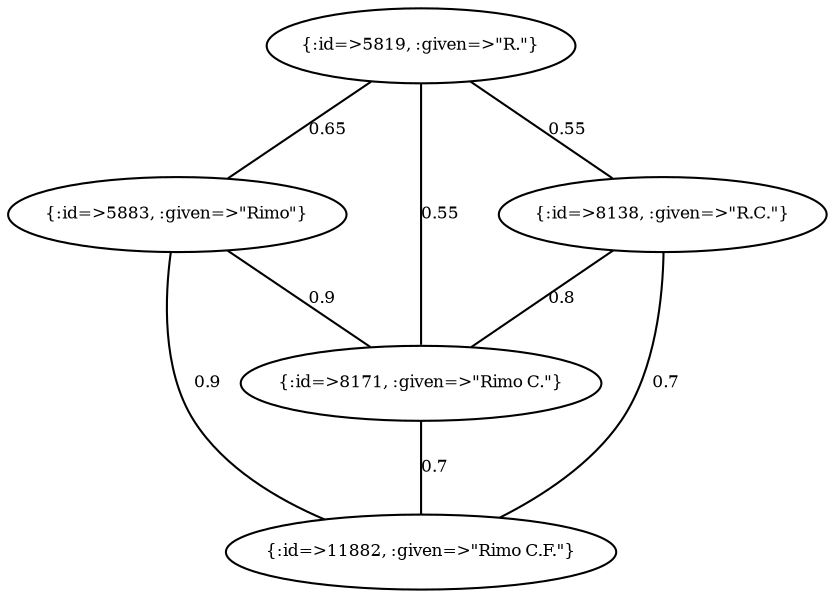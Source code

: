 graph Collector__WeightedGraph {
    "{:id=>5819, :given=>\"R.\"}" [
        fontsize = 8,
        label = "{:id=>5819, :given=>\"R.\"}"
    ]

    "{:id=>5883, :given=>\"Rimo\"}" [
        fontsize = 8,
        label = "{:id=>5883, :given=>\"Rimo\"}"
    ]

    "{:id=>8138, :given=>\"R.C.\"}" [
        fontsize = 8,
        label = "{:id=>8138, :given=>\"R.C.\"}"
    ]

    "{:id=>8171, :given=>\"Rimo C.\"}" [
        fontsize = 8,
        label = "{:id=>8171, :given=>\"Rimo C.\"}"
    ]

    "{:id=>11882, :given=>\"Rimo C.F.\"}" [
        fontsize = 8,
        label = "{:id=>11882, :given=>\"Rimo C.F.\"}"
    ]

    "{:id=>5819, :given=>\"R.\"}" -- "{:id=>5883, :given=>\"Rimo\"}" [
        fontsize = 8,
        label = 0.65
    ]

    "{:id=>5819, :given=>\"R.\"}" -- "{:id=>8138, :given=>\"R.C.\"}" [
        fontsize = 8,
        label = 0.55
    ]

    "{:id=>5819, :given=>\"R.\"}" -- "{:id=>8171, :given=>\"Rimo C.\"}" [
        fontsize = 8,
        label = 0.55
    ]

    "{:id=>5883, :given=>\"Rimo\"}" -- "{:id=>8171, :given=>\"Rimo C.\"}" [
        fontsize = 8,
        label = 0.9
    ]

    "{:id=>5883, :given=>\"Rimo\"}" -- "{:id=>11882, :given=>\"Rimo C.F.\"}" [
        fontsize = 8,
        label = 0.9
    ]

    "{:id=>8138, :given=>\"R.C.\"}" -- "{:id=>8171, :given=>\"Rimo C.\"}" [
        fontsize = 8,
        label = 0.8
    ]

    "{:id=>8138, :given=>\"R.C.\"}" -- "{:id=>11882, :given=>\"Rimo C.F.\"}" [
        fontsize = 8,
        label = 0.7
    ]

    "{:id=>8171, :given=>\"Rimo C.\"}" -- "{:id=>11882, :given=>\"Rimo C.F.\"}" [
        fontsize = 8,
        label = 0.7
    ]
}
